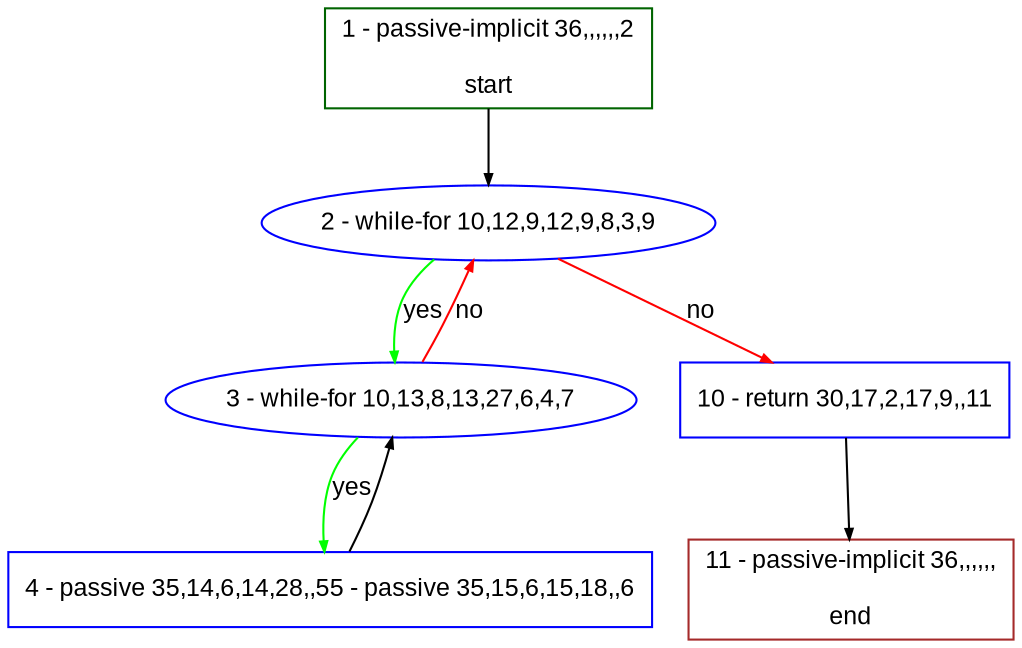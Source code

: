 digraph "" {
  graph [bgcolor="white", fillcolor="#FFFFCC", pack="true", packmode="clust", fontname="Arial", label="", fontsize="12", compound="true", style="rounded,filled"];
  node [node_initialized="no", fillcolor="white", fontname="Arial", label="", color="grey", fontsize="12", fixedsize="false", compound="true", shape="rectangle", style="filled"];
  edge [arrowtail="none", lhead="", fontcolor="black", fontname="Arial", label="", color="black", fontsize="12", arrowhead="normal", arrowsize="0.5", compound="true", ltail="", dir="forward"];
  __N1 [fillcolor="#ffffff", label="2 - while-for 10,12,9,12,9,8,3,9", color="#0000ff", shape="oval", style="filled"];
  __N2 [fillcolor="#ffffff", label="1 - passive-implicit 36,,,,,,2\n\nstart", color="#006400", shape="box", style="filled"];
  __N3 [fillcolor="#ffffff", label="3 - while-for 10,13,8,13,27,6,4,7", color="#0000ff", shape="oval", style="filled"];
  __N4 [fillcolor="#ffffff", label="10 - return 30,17,2,17,9,,11", color="#0000ff", shape="box", style="filled"];
  __N5 [fillcolor="#ffffff", label="4 - passive 35,14,6,14,28,,55 - passive 35,15,6,15,18,,6", color="#0000ff", shape="box", style="filled"];
  __N6 [fillcolor="#ffffff", label="11 - passive-implicit 36,,,,,,\n\nend", color="#a52a2a", shape="box", style="filled"];
  __N2 -> __N1 [arrowtail="none", color="#000000", label="", arrowhead="normal", dir="forward"];
  __N1 -> __N3 [arrowtail="none", color="#00ff00", label="yes", arrowhead="normal", dir="forward"];
  __N3 -> __N1 [arrowtail="none", color="#ff0000", label="no", arrowhead="normal", dir="forward"];
  __N1 -> __N4 [arrowtail="none", color="#ff0000", label="no", arrowhead="normal", dir="forward"];
  __N3 -> __N5 [arrowtail="none", color="#00ff00", label="yes", arrowhead="normal", dir="forward"];
  __N5 -> __N3 [arrowtail="none", color="#000000", label="", arrowhead="normal", dir="forward"];
  __N4 -> __N6 [arrowtail="none", color="#000000", label="", arrowhead="normal", dir="forward"];
}
